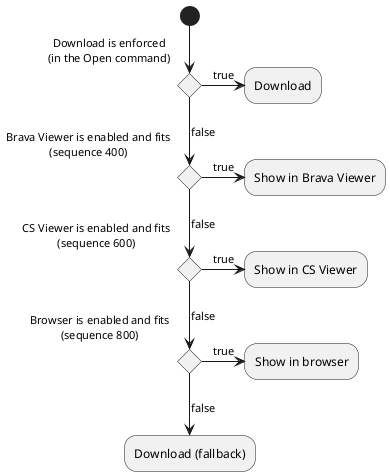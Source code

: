 @startuml

(*) --> if "Download is enforced\n(in the Open command)" then
  ->[true] "Download"
else
  -->[false] if "Brava Viewer is enabled and fits\n(sequence 400)" then
   ->[true] "Show in Brava Viewer"
else
  -->[false] if "CS Viewer is enabled and fits\n(sequence 600)" then
   ->[true] "Show in CS Viewer"
  else
    -->[false] if "Browser is enabled and fits\n(sequence 800)" then
     ->[true] "Show in browser"
    else
      -->[false] "Download (fallback)"
    endif
  endif
endif

@enduml